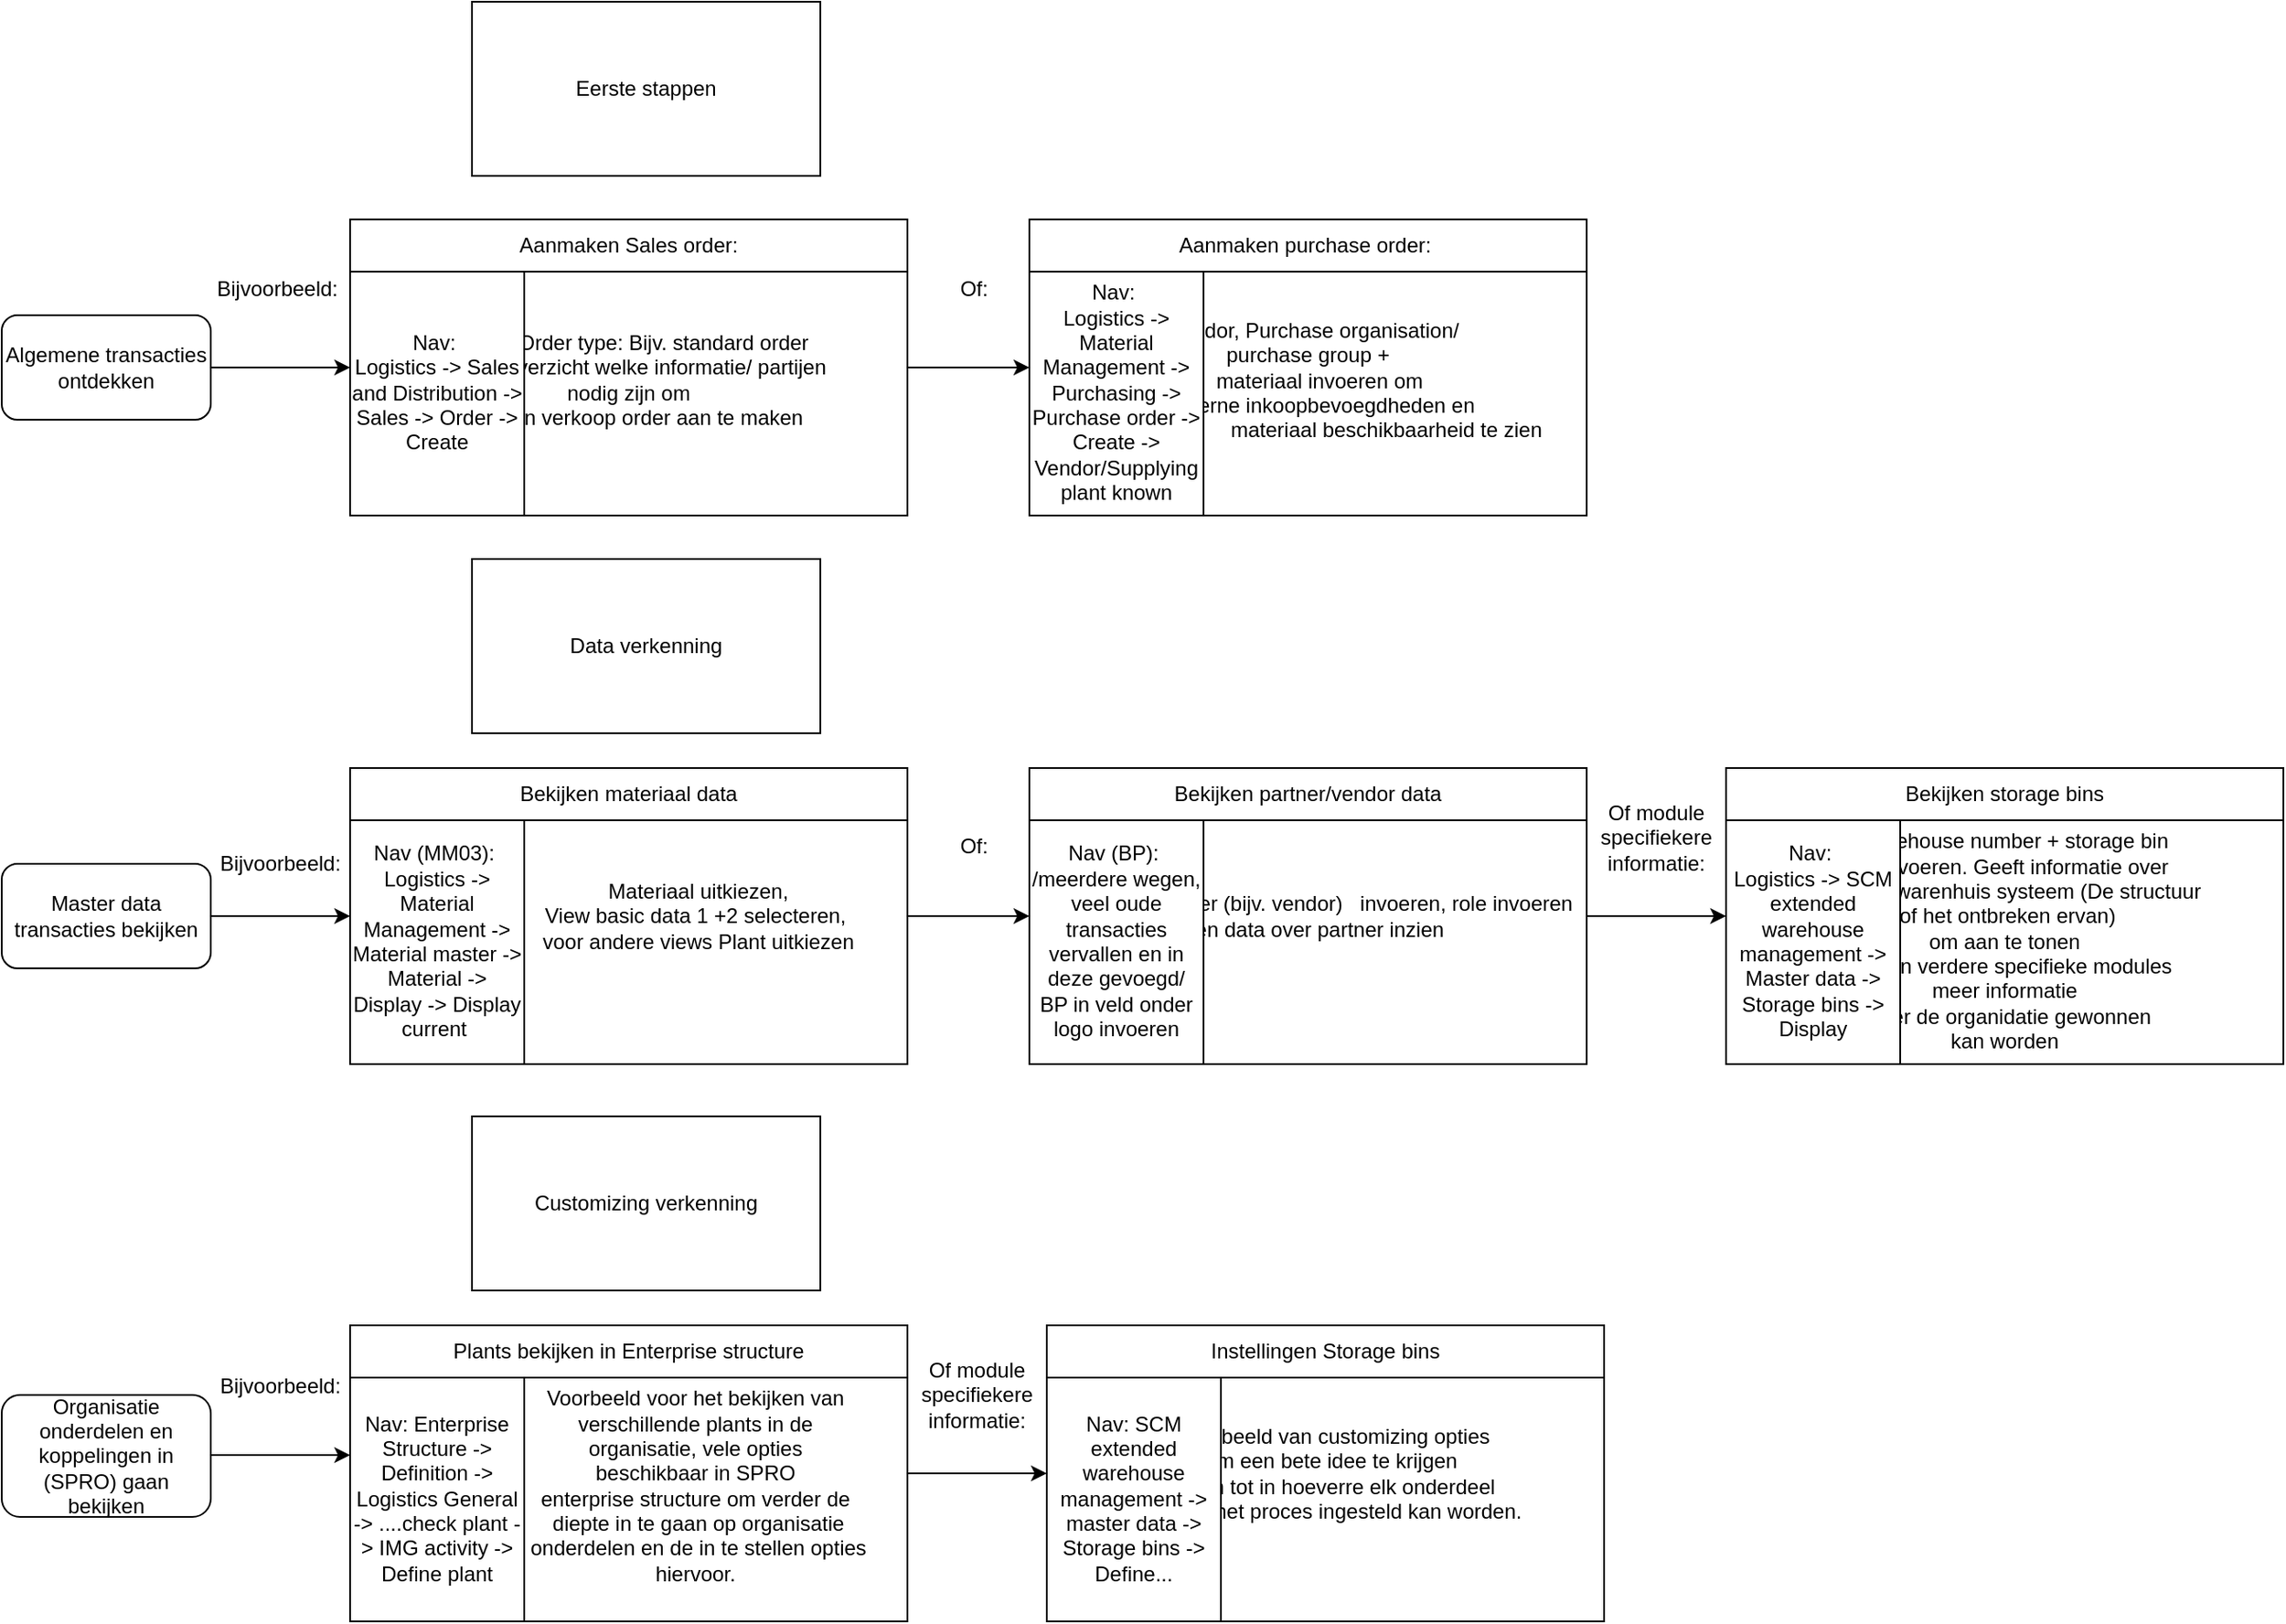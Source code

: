 <mxfile version="20.3.7" type="github">
  <diagram id="TjNn884HiWf8S_166x_2" name="Pagina-1">
    <mxGraphModel dx="1790" dy="888" grid="1" gridSize="10" guides="1" tooltips="1" connect="1" arrows="1" fold="1" page="1" pageScale="1" pageWidth="827" pageHeight="1169" math="0" shadow="0">
      <root>
        <mxCell id="0" />
        <mxCell id="1" parent="0" />
        <mxCell id="xKfvoQbatHfrXLr5aNLy-1" value="Eerste stappen" style="rounded=0;whiteSpace=wrap;html=1;" parent="1" vertex="1">
          <mxGeometry x="280" y="30" width="200" height="100" as="geometry" />
        </mxCell>
        <mxCell id="xKfvoQbatHfrXLr5aNLy-2" value="Algemene transacties ontdekken" style="rounded=1;whiteSpace=wrap;html=1;" parent="1" vertex="1">
          <mxGeometry x="10" y="210" width="120" height="60" as="geometry" />
        </mxCell>
        <mxCell id="xKfvoQbatHfrXLr5aNLy-3" value="Data verkenning" style="rounded=0;whiteSpace=wrap;html=1;" parent="1" vertex="1">
          <mxGeometry x="280" y="350" width="200" height="100" as="geometry" />
        </mxCell>
        <mxCell id="xKfvoQbatHfrXLr5aNLy-4" value="Customizing verkenning" style="rounded=0;whiteSpace=wrap;html=1;" parent="1" vertex="1">
          <mxGeometry x="280" y="670" width="200" height="100" as="geometry" />
        </mxCell>
        <mxCell id="xKfvoQbatHfrXLr5aNLy-6" value="Master data transacties bekijken" style="rounded=1;whiteSpace=wrap;html=1;" parent="1" vertex="1">
          <mxGeometry x="10" y="525" width="120" height="60" as="geometry" />
        </mxCell>
        <mxCell id="xKfvoQbatHfrXLr5aNLy-7" value="Organisatie onderdelen en koppelingen in (SPRO) gaan bekijken" style="rounded=1;whiteSpace=wrap;html=1;" parent="1" vertex="1">
          <mxGeometry x="10" y="830" width="120" height="70" as="geometry" />
        </mxCell>
        <mxCell id="xKfvoQbatHfrXLr5aNLy-12" value="" style="group" parent="1" vertex="1" connectable="0">
          <mxGeometry x="210" y="155" width="320" height="170" as="geometry" />
        </mxCell>
        <mxCell id="xKfvoQbatHfrXLr5aNLy-9" value="&lt;br&gt;&lt;span style=&quot;white-space: pre;&quot;&gt; &lt;/span&gt;&lt;span style=&quot;white-space: pre;&quot;&gt; &lt;/span&gt;&lt;span style=&quot;white-space: pre;&quot;&gt; &lt;span style=&quot;white-space: pre;&quot;&gt; &lt;span style=&quot;white-space: pre;&quot;&gt;	&lt;/span&gt;&lt;span style=&quot;white-space: pre;&quot;&gt;	&lt;/span&gt;      &lt;/span&gt;&lt;/span&gt;Order type: Bijv. standard order&lt;br&gt;&lt;span style=&quot;white-space: pre;&quot;&gt; &lt;/span&gt;&lt;span style=&quot;white-space: pre;&quot;&gt; &lt;/span&gt;&lt;span style=&quot;white-space: pre;&quot;&gt; &lt;span style=&quot;white-space: pre;&quot;&gt; &lt;span style=&quot;white-space: pre;&quot;&gt;	&lt;/span&gt;&lt;span style=&quot;white-space: pre;&quot;&gt;	&lt;/span&gt;&lt;span style=&quot;white-space: pre;&quot;&gt;	&lt;/span&gt;     &lt;/span&gt;&lt;/span&gt;Overzicht welke informatie/ partijen&lt;br&gt;nodig zijn om&lt;br&gt;&amp;nbsp;&lt;span style=&quot;white-space: pre;&quot;&gt; &lt;/span&gt;&lt;span style=&quot;white-space: pre;&quot;&gt; &lt;span style=&quot;white-space: pre;&quot;&gt;	&lt;/span&gt;&lt;span style=&quot;white-space: pre;&quot;&gt;	&lt;/span&gt;&lt;span style=&quot;white-space: pre;&quot;&gt;	&lt;/span&gt;&lt;/span&gt;&lt;span style=&quot;white-space: pre;&quot;&gt; &lt;span style=&quot;white-space: pre;&quot;&gt; &lt;/span&gt;&lt;/span&gt;een verkoop order aan te maken" style="rounded=0;whiteSpace=wrap;html=1;" parent="xKfvoQbatHfrXLr5aNLy-12" vertex="1">
          <mxGeometry width="320" height="170" as="geometry" />
        </mxCell>
        <mxCell id="xKfvoQbatHfrXLr5aNLy-10" value="&lt;br&gt;&lt;br&gt;Nav:&amp;nbsp;&lt;br&gt;Logistics -&amp;gt; Sales and Distribution -&amp;gt; Sales -&amp;gt; Order -&amp;gt; Create" style="rounded=0;whiteSpace=wrap;html=1;" parent="xKfvoQbatHfrXLr5aNLy-12" vertex="1">
          <mxGeometry width="100" height="170" as="geometry" />
        </mxCell>
        <mxCell id="xKfvoQbatHfrXLr5aNLy-11" value="Aanmaken Sales order:" style="rounded=0;whiteSpace=wrap;html=1;" parent="xKfvoQbatHfrXLr5aNLy-12" vertex="1">
          <mxGeometry width="320" height="30" as="geometry" />
        </mxCell>
        <mxCell id="xKfvoQbatHfrXLr5aNLy-13" value="Bijvoorbeeld:&amp;nbsp;" style="text;html=1;strokeColor=none;fillColor=none;align=center;verticalAlign=middle;whiteSpace=wrap;rounded=0;" parent="1" vertex="1">
          <mxGeometry x="140" y="180" width="60" height="30" as="geometry" />
        </mxCell>
        <mxCell id="xKfvoQbatHfrXLr5aNLy-14" value="" style="endArrow=classic;html=1;rounded=0;exitX=1;exitY=0.5;exitDx=0;exitDy=0;entryX=0;entryY=0.5;entryDx=0;entryDy=0;" parent="1" source="xKfvoQbatHfrXLr5aNLy-2" target="xKfvoQbatHfrXLr5aNLy-10" edge="1">
          <mxGeometry width="50" height="50" relative="1" as="geometry">
            <mxPoint x="130" y="320" as="sourcePoint" />
            <mxPoint x="180" y="270" as="targetPoint" />
          </mxGeometry>
        </mxCell>
        <mxCell id="xKfvoQbatHfrXLr5aNLy-15" value="" style="group" parent="1" vertex="1" connectable="0">
          <mxGeometry x="600" y="155" width="320" height="170" as="geometry" />
        </mxCell>
        <mxCell id="xKfvoQbatHfrXLr5aNLy-16" value="&lt;br&gt;&lt;span style=&quot;white-space: pre;&quot;&gt; &lt;/span&gt;&lt;span style=&quot;white-space: pre;&quot;&gt; &lt;/span&gt;&lt;span style=&quot;white-space: pre;&quot;&gt; &lt;span style=&quot;white-space: pre;&quot;&gt; &lt;span style=&quot;white-space: pre;&quot;&gt;	&lt;/span&gt;&lt;span style=&quot;white-space: pre;&quot;&gt;	&lt;/span&gt;&lt;span style=&quot;white-space: pre;&quot;&gt;	&lt;/span&gt;&lt;/span&gt;V&lt;/span&gt;endor, Purchase organisation/ &lt;span style=&quot;white-space: pre;&quot;&gt; &lt;/span&gt;&lt;span style=&quot;white-space: pre;&quot;&gt; &lt;/span&gt;&lt;span style=&quot;white-space: pre;&quot;&gt; &lt;span style=&quot;white-space: pre;&quot;&gt; &lt;br/&gt;&lt;/span&gt;&lt;/span&gt;purchase group + &lt;br&gt;&lt;span style=&quot;white-space: pre;&quot;&gt; &lt;/span&gt;&lt;span style=&quot;white-space: pre;&quot;&gt; &lt;/span&gt;&lt;span style=&quot;white-space: pre;&quot;&gt; &lt;span style=&quot;white-space: pre;&quot;&gt;	&lt;/span&gt;&lt;/span&gt;materiaal invoeren om&lt;br&gt;&lt;span style=&quot;white-space: pre;&quot;&gt; &lt;/span&gt;&lt;span style=&quot;white-space: pre;&quot;&gt; &lt;span style=&quot;white-space: pre;&quot;&gt;	&lt;/span&gt;&lt;span style=&quot;white-space: pre;&quot;&gt;	&lt;/span&gt;&lt;span style=&quot;white-space: pre;&quot;&gt;	&lt;/span&gt;&lt;/span&gt;&lt;span style=&quot;white-space: pre;&quot;&gt; &lt;/span&gt;interne inkoopbevoegdheden en &lt;br&gt;&lt;blockquote style=&quot;margin: 0 0 0 40px; border: none; padding: 0px;&quot;&gt;&lt;blockquote style=&quot;margin: 0 0 0 40px; border: none; padding: 0px;&quot;&gt;&lt;span style=&quot;white-space: pre;&quot;&gt; &lt;/span&gt;&lt;span style=&quot;white-space: pre;&quot;&gt; &lt;/span&gt;&lt;span style=&quot;white-space: pre;&quot;&gt; &lt;/span&gt;materiaal beschikbaarheid te zien&lt;/blockquote&gt;&lt;/blockquote&gt;" style="rounded=0;whiteSpace=wrap;html=1;" parent="xKfvoQbatHfrXLr5aNLy-15" vertex="1">
          <mxGeometry width="320" height="170" as="geometry" />
        </mxCell>
        <mxCell id="xKfvoQbatHfrXLr5aNLy-17" value="&lt;br&gt;&lt;br&gt;Nav:&amp;nbsp;&lt;br&gt;Logistics -&amp;gt; Material Management -&amp;gt; Purchasing -&amp;gt; Purchase order -&amp;gt; Create -&amp;gt; Vendor/Supplying plant known" style="rounded=0;whiteSpace=wrap;html=1;" parent="xKfvoQbatHfrXLr5aNLy-15" vertex="1">
          <mxGeometry width="100" height="170" as="geometry" />
        </mxCell>
        <mxCell id="xKfvoQbatHfrXLr5aNLy-18" value="Aanmaken purchase order:&amp;nbsp;" style="rounded=0;whiteSpace=wrap;html=1;" parent="xKfvoQbatHfrXLr5aNLy-15" vertex="1">
          <mxGeometry width="320" height="30" as="geometry" />
        </mxCell>
        <mxCell id="xKfvoQbatHfrXLr5aNLy-19" value="Of:&amp;nbsp;" style="text;html=1;strokeColor=none;fillColor=none;align=center;verticalAlign=middle;whiteSpace=wrap;rounded=0;" parent="1" vertex="1">
          <mxGeometry x="540" y="180" width="60" height="30" as="geometry" />
        </mxCell>
        <mxCell id="xKfvoQbatHfrXLr5aNLy-20" value="" style="endArrow=classic;html=1;rounded=0;entryX=0;entryY=0.5;entryDx=0;entryDy=0;" parent="1" target="xKfvoQbatHfrXLr5aNLy-17" edge="1">
          <mxGeometry width="50" height="50" relative="1" as="geometry">
            <mxPoint x="530" y="240" as="sourcePoint" />
            <mxPoint x="600" y="230" as="targetPoint" />
          </mxGeometry>
        </mxCell>
        <mxCell id="xKfvoQbatHfrXLr5aNLy-21" value="" style="group" parent="1" vertex="1" connectable="0">
          <mxGeometry x="210" y="470" width="320" height="170" as="geometry" />
        </mxCell>
        <mxCell id="xKfvoQbatHfrXLr5aNLy-22" value="&lt;blockquote style=&quot;margin: 0 0 0 40px; border: none; padding: 0px;&quot;&gt;&lt;blockquote style=&quot;margin: 0 0 0 40px; border: none; padding: 0px;&quot;&gt;Materiaal uitkiezen,&lt;/blockquote&gt;&lt;blockquote style=&quot;margin: 0 0 0 40px; border: none; padding: 0px;&quot;&gt;View basic data 1 +2 selecteren,&amp;nbsp;&lt;/blockquote&gt;&lt;blockquote style=&quot;margin: 0 0 0 40px; border: none; padding: 0px;&quot;&gt;voor&amp;nbsp;&lt;span style=&quot;background-color: initial;&quot;&gt;andere views Plant uitkiezen&lt;/span&gt;&lt;/blockquote&gt;&lt;/blockquote&gt;" style="rounded=0;whiteSpace=wrap;html=1;" parent="xKfvoQbatHfrXLr5aNLy-21" vertex="1">
          <mxGeometry width="320" height="170" as="geometry" />
        </mxCell>
        <mxCell id="xKfvoQbatHfrXLr5aNLy-23" value="&lt;br&gt;&lt;br&gt;Nav (MM03):&amp;nbsp;&lt;br&gt;Logistics -&amp;gt; Material Management -&amp;gt; Material master -&amp;gt; Material -&amp;gt; Display -&amp;gt; Display current&amp;nbsp;" style="rounded=0;whiteSpace=wrap;html=1;" parent="xKfvoQbatHfrXLr5aNLy-21" vertex="1">
          <mxGeometry width="100" height="170" as="geometry" />
        </mxCell>
        <mxCell id="xKfvoQbatHfrXLr5aNLy-24" value="Bekijken materiaal data" style="rounded=0;whiteSpace=wrap;html=1;" parent="xKfvoQbatHfrXLr5aNLy-21" vertex="1">
          <mxGeometry width="320" height="30" as="geometry" />
        </mxCell>
        <mxCell id="xKfvoQbatHfrXLr5aNLy-25" value="Bijvoorbeeld:" style="text;html=1;strokeColor=none;fillColor=none;align=center;verticalAlign=middle;whiteSpace=wrap;rounded=0;" parent="1" vertex="1">
          <mxGeometry x="140" y="510" width="60" height="30" as="geometry" />
        </mxCell>
        <mxCell id="xKfvoQbatHfrXLr5aNLy-26" value="" style="endArrow=classic;html=1;rounded=0;exitX=1;exitY=0.5;exitDx=0;exitDy=0;entryX=0;entryY=0.5;entryDx=0;entryDy=0;" parent="1" source="xKfvoQbatHfrXLr5aNLy-6" target="xKfvoQbatHfrXLr5aNLy-23" edge="1">
          <mxGeometry width="50" height="50" relative="1" as="geometry">
            <mxPoint x="140" y="590" as="sourcePoint" />
            <mxPoint x="190" y="540" as="targetPoint" />
          </mxGeometry>
        </mxCell>
        <mxCell id="xKfvoQbatHfrXLr5aNLy-27" value="" style="group" parent="1" vertex="1" connectable="0">
          <mxGeometry x="600" y="470" width="320" height="170" as="geometry" />
        </mxCell>
        <mxCell id="xKfvoQbatHfrXLr5aNLy-28" value="&lt;span style=&quot;white-space: pre;&quot;&gt;	&lt;/span&gt;&lt;span style=&quot;white-space: pre;&quot;&gt;	&lt;/span&gt;&lt;span style=&quot;white-space: pre;&quot;&gt;	&lt;/span&gt;Business partner (bijv. vendor) &lt;span style=&quot;white-space: pre;&quot;&gt;	&lt;/span&gt;&lt;span style=&quot;white-space: pre;&quot;&gt;	&lt;/span&gt;invoeren, role invoeren&lt;br&gt;&amp;nbsp;&lt;span style=&quot;white-space: pre;&quot;&gt;	&lt;/span&gt;&lt;span style=&quot;white-space: pre;&quot;&gt;	&lt;/span&gt;&lt;span style=&quot;white-space: pre;&quot;&gt;	&lt;/span&gt;en data over partner inzien" style="rounded=0;whiteSpace=wrap;html=1;" parent="xKfvoQbatHfrXLr5aNLy-27" vertex="1">
          <mxGeometry width="320" height="170" as="geometry" />
        </mxCell>
        <mxCell id="xKfvoQbatHfrXLr5aNLy-29" value="&lt;br&gt;&lt;br&gt;Nav (BP):&amp;nbsp;&lt;br&gt;/meerdere wegen, veel oude transacties vervallen en in deze gevoegd/&lt;br&gt;BP in veld onder logo invoeren" style="rounded=0;whiteSpace=wrap;html=1;" parent="xKfvoQbatHfrXLr5aNLy-27" vertex="1">
          <mxGeometry width="100" height="170" as="geometry" />
        </mxCell>
        <mxCell id="xKfvoQbatHfrXLr5aNLy-30" value="Bekijken partner/vendor data" style="rounded=0;whiteSpace=wrap;html=1;" parent="xKfvoQbatHfrXLr5aNLy-27" vertex="1">
          <mxGeometry width="320" height="30" as="geometry" />
        </mxCell>
        <mxCell id="xKfvoQbatHfrXLr5aNLy-31" value="" style="group" parent="1" vertex="1" connectable="0">
          <mxGeometry x="1000" y="470" width="320" height="170" as="geometry" />
        </mxCell>
        <mxCell id="xKfvoQbatHfrXLr5aNLy-32" value="&lt;span style=&quot;white-space: pre;&quot;&gt;	&lt;/span&gt;&lt;span style=&quot;white-space: pre;&quot;&gt;	&lt;/span&gt;&lt;span style=&quot;white-space: pre;&quot;&gt;	&lt;/span&gt;&lt;br&gt;&lt;br&gt;&lt;span style=&quot;white-space: pre;&quot;&gt;	&lt;/span&gt;&lt;span style=&quot;white-space: pre;&quot;&gt;	&lt;/span&gt;&lt;span style=&quot;white-space: pre;&quot;&gt;	&lt;/span&gt;Warehouse number + storage bin &lt;br&gt;&lt;span style=&quot;white-space: pre;&quot;&gt;	&lt;/span&gt;&lt;span style=&quot;white-space: pre;&quot;&gt;	&lt;/span&gt;&amp;nbsp; &amp;nbsp; &amp;nbsp;invoeren. Geeft informatie over &lt;br&gt;&lt;span style=&quot;white-space: pre;&quot;&gt;	&lt;/span&gt;&lt;span style=&quot;white-space: pre;&quot;&gt;	&lt;span style=&quot;white-space: pre;&quot;&gt;	&lt;/span&gt; &lt;/span&gt;&amp;nbsp; &amp;nbsp; &amp;nbsp;het warenhuis systeem (De structuur &lt;br&gt;&lt;span style=&quot;white-space: pre;&quot;&gt;	&lt;/span&gt;of het ontbreken ervan)&lt;br&gt;om aan te tonen&lt;br&gt;&lt;span style=&quot;white-space: pre;&quot;&gt;	&lt;/span&gt;&lt;span style=&quot;white-space: pre;&quot;&gt;	&lt;/span&gt;&lt;span style=&quot;white-space: pre;&quot;&gt;	&lt;/span&gt;hoe in verdere specifieke modules&lt;br&gt;meer informatie&lt;br&gt;&lt;span style=&quot;white-space: pre;&quot;&gt;	&lt;/span&gt;&lt;span style=&quot;white-space: pre;&quot;&gt;	&lt;/span&gt;over de organidatie gewonnen&lt;br&gt;kan worden" style="rounded=0;whiteSpace=wrap;html=1;" parent="xKfvoQbatHfrXLr5aNLy-31" vertex="1">
          <mxGeometry width="320" height="170" as="geometry" />
        </mxCell>
        <mxCell id="xKfvoQbatHfrXLr5aNLy-33" value="&lt;br&gt;&lt;br&gt;Nav:&amp;nbsp;&lt;br&gt;Logistics -&amp;gt; SCM extended warehouse management -&amp;gt; Master data -&amp;gt; Storage bins -&amp;gt; Display" style="rounded=0;whiteSpace=wrap;html=1;" parent="xKfvoQbatHfrXLr5aNLy-31" vertex="1">
          <mxGeometry width="100" height="170" as="geometry" />
        </mxCell>
        <mxCell id="xKfvoQbatHfrXLr5aNLy-34" value="Bekijken storage bins" style="rounded=0;whiteSpace=wrap;html=1;" parent="xKfvoQbatHfrXLr5aNLy-31" vertex="1">
          <mxGeometry width="320" height="30" as="geometry" />
        </mxCell>
        <mxCell id="xKfvoQbatHfrXLr5aNLy-35" value="Of:&amp;nbsp;" style="text;html=1;strokeColor=none;fillColor=none;align=center;verticalAlign=middle;whiteSpace=wrap;rounded=0;" parent="1" vertex="1">
          <mxGeometry x="540" y="500" width="60" height="30" as="geometry" />
        </mxCell>
        <mxCell id="xKfvoQbatHfrXLr5aNLy-36" value="" style="endArrow=classic;html=1;rounded=0;exitX=1;exitY=0.5;exitDx=0;exitDy=0;entryX=0;entryY=0.5;entryDx=0;entryDy=0;" parent="1" source="xKfvoQbatHfrXLr5aNLy-22" target="xKfvoQbatHfrXLr5aNLy-29" edge="1">
          <mxGeometry width="50" height="50" relative="1" as="geometry">
            <mxPoint x="590" y="750" as="sourcePoint" />
            <mxPoint x="640" y="700" as="targetPoint" />
          </mxGeometry>
        </mxCell>
        <mxCell id="xKfvoQbatHfrXLr5aNLy-37" value="Of module specifiekere informatie:" style="text;html=1;strokeColor=none;fillColor=none;align=center;verticalAlign=middle;whiteSpace=wrap;rounded=0;" parent="1" vertex="1">
          <mxGeometry x="930" y="495" width="60" height="30" as="geometry" />
        </mxCell>
        <mxCell id="xKfvoQbatHfrXLr5aNLy-38" value="" style="endArrow=classic;html=1;rounded=0;exitX=1;exitY=0.5;exitDx=0;exitDy=0;entryX=0;entryY=0.5;entryDx=0;entryDy=0;" parent="1" source="xKfvoQbatHfrXLr5aNLy-28" target="xKfvoQbatHfrXLr5aNLy-33" edge="1">
          <mxGeometry width="50" height="50" relative="1" as="geometry">
            <mxPoint x="920" y="720" as="sourcePoint" />
            <mxPoint x="970" y="670" as="targetPoint" />
          </mxGeometry>
        </mxCell>
        <mxCell id="DAWMOXjK-Gb3CWLf0RTG-1" value="" style="group" vertex="1" connectable="0" parent="1">
          <mxGeometry x="210" y="790" width="320" height="170" as="geometry" />
        </mxCell>
        <mxCell id="DAWMOXjK-Gb3CWLf0RTG-2" value="&lt;blockquote style=&quot;margin: 0 0 0 40px; border: none; padding: 0px;&quot;&gt;&lt;blockquote style=&quot;margin: 0 0 0 40px; border: none; padding: 0px;&quot;&gt;&lt;br&gt;&lt;/blockquote&gt;&lt;blockquote style=&quot;margin: 0 0 0 40px; border: none; padding: 0px;&quot;&gt;Voorbeeld voor het bekijken van&amp;nbsp;&lt;/blockquote&gt;&lt;blockquote style=&quot;margin: 0 0 0 40px; border: none; padding: 0px;&quot;&gt;verschillende plants in de&amp;nbsp;&lt;/blockquote&gt;&lt;blockquote style=&quot;margin: 0 0 0 40px; border: none; padding: 0px;&quot;&gt;organisatie,&amp;nbsp;&lt;span style=&quot;background-color: initial;&quot;&gt;vele opties&amp;nbsp;&lt;/span&gt;&lt;/blockquote&gt;&lt;blockquote style=&quot;margin: 0 0 0 40px; border: none; padding: 0px;&quot;&gt;&lt;span style=&quot;background-color: initial;&quot;&gt;beschikbaar in SPRO&amp;nbsp;&lt;/span&gt;&lt;/blockquote&gt;&lt;blockquote style=&quot;margin: 0 0 0 40px; border: none; padding: 0px;&quot;&gt;enterprise structure om verder de&amp;nbsp;&lt;/blockquote&gt;&lt;blockquote style=&quot;margin: 0 0 0 40px; border: none; padding: 0px;&quot;&gt;diepte in te gaan op organisatie&lt;/blockquote&gt;&lt;blockquote style=&quot;margin: 0 0 0 40px; border: none; padding: 0px;&quot;&gt;onderdelen en de in te stellen opties&lt;/blockquote&gt;&lt;blockquote style=&quot;margin: 0 0 0 40px; border: none; padding: 0px;&quot;&gt;hiervoor.&amp;nbsp;&lt;/blockquote&gt;&lt;/blockquote&gt;" style="rounded=0;whiteSpace=wrap;html=1;" vertex="1" parent="DAWMOXjK-Gb3CWLf0RTG-1">
          <mxGeometry width="320" height="170" as="geometry" />
        </mxCell>
        <mxCell id="DAWMOXjK-Gb3CWLf0RTG-3" value="&lt;br&gt;&lt;br&gt;Nav: Enterprise Structure -&amp;gt; Definition -&amp;gt; Logistics General -&amp;gt; ....check plant -&amp;gt; IMG activity -&amp;gt; Define plant" style="rounded=0;whiteSpace=wrap;html=1;" vertex="1" parent="DAWMOXjK-Gb3CWLf0RTG-1">
          <mxGeometry width="100" height="170" as="geometry" />
        </mxCell>
        <mxCell id="DAWMOXjK-Gb3CWLf0RTG-4" value="Plants bekijken in Enterprise structure" style="rounded=0;whiteSpace=wrap;html=1;" vertex="1" parent="DAWMOXjK-Gb3CWLf0RTG-1">
          <mxGeometry width="320" height="30" as="geometry" />
        </mxCell>
        <mxCell id="DAWMOXjK-Gb3CWLf0RTG-6" value="Bijvoorbeeld:" style="text;html=1;strokeColor=none;fillColor=none;align=center;verticalAlign=middle;whiteSpace=wrap;rounded=0;" vertex="1" parent="1">
          <mxGeometry x="140" y="810" width="60" height="30" as="geometry" />
        </mxCell>
        <mxCell id="DAWMOXjK-Gb3CWLf0RTG-7" value="" style="endArrow=classic;html=1;rounded=0;exitX=1;exitY=0.5;exitDx=0;exitDy=0;entryX=0;entryY=0.5;entryDx=0;entryDy=0;" edge="1" parent="1">
          <mxGeometry width="50" height="50" relative="1" as="geometry">
            <mxPoint x="130" y="864.5" as="sourcePoint" />
            <mxPoint x="210" y="864.5" as="targetPoint" />
          </mxGeometry>
        </mxCell>
        <mxCell id="DAWMOXjK-Gb3CWLf0RTG-8" value="" style="group" vertex="1" connectable="0" parent="1">
          <mxGeometry x="610" y="790" width="320" height="170" as="geometry" />
        </mxCell>
        <mxCell id="DAWMOXjK-Gb3CWLf0RTG-9" value="&lt;span style=&quot;white-space: pre;&quot;&gt;	&lt;/span&gt;&lt;span style=&quot;white-space: pre;&quot;&gt;	&lt;/span&gt;&lt;span style=&quot;white-space: pre;&quot;&gt;	&lt;/span&gt;Voorbeeld van customizing opties &lt;br&gt;&lt;span style=&quot;white-space: pre;&quot;&gt;	&lt;/span&gt;&lt;span style=&quot;white-space: pre;&quot;&gt;	&lt;/span&gt;om een bete idee te krijgen &lt;br&gt;&amp;nbsp; &amp;nbsp;&lt;span style=&quot;white-space: pre;&quot;&gt;	&lt;/span&gt;&lt;span style=&quot;white-space: pre;&quot;&gt;	&lt;/span&gt;&lt;span style=&quot;white-space: pre;&quot;&gt;	&lt;/span&gt;van tot in hoeverre elk onderdeel&lt;br&gt;&lt;span style=&quot;white-space: pre;&quot;&gt;	&lt;/span&gt;&lt;span style=&quot;white-space: pre;&quot;&gt;	&lt;/span&gt;&lt;span style=&quot;white-space: pre;&quot;&gt;	&lt;/span&gt;&amp;nbsp; &amp;nbsp; &amp;nbsp;van het proces ingesteld kan worden." style="rounded=0;whiteSpace=wrap;html=1;" vertex="1" parent="DAWMOXjK-Gb3CWLf0RTG-8">
          <mxGeometry width="320" height="170" as="geometry" />
        </mxCell>
        <mxCell id="DAWMOXjK-Gb3CWLf0RTG-10" value="&lt;br&gt;&lt;br&gt;Nav: SCM extended warehouse management -&amp;gt; master data -&amp;gt; Storage bins -&amp;gt; Define..." style="rounded=0;whiteSpace=wrap;html=1;" vertex="1" parent="DAWMOXjK-Gb3CWLf0RTG-8">
          <mxGeometry width="100" height="170" as="geometry" />
        </mxCell>
        <mxCell id="DAWMOXjK-Gb3CWLf0RTG-11" value="Instellingen Storage bins" style="rounded=0;whiteSpace=wrap;html=1;" vertex="1" parent="DAWMOXjK-Gb3CWLf0RTG-8">
          <mxGeometry width="320" height="30" as="geometry" />
        </mxCell>
        <mxCell id="DAWMOXjK-Gb3CWLf0RTG-12" value="Of module specifiekere informatie:" style="text;html=1;strokeColor=none;fillColor=none;align=center;verticalAlign=middle;whiteSpace=wrap;rounded=0;" vertex="1" parent="1">
          <mxGeometry x="540" y="815" width="60" height="30" as="geometry" />
        </mxCell>
        <mxCell id="DAWMOXjK-Gb3CWLf0RTG-13" value="" style="endArrow=classic;html=1;rounded=0;exitX=1;exitY=0.5;exitDx=0;exitDy=0;entryX=0;entryY=0.5;entryDx=0;entryDy=0;" edge="1" parent="1" target="DAWMOXjK-Gb3CWLf0RTG-10">
          <mxGeometry width="50" height="50" relative="1" as="geometry">
            <mxPoint x="530" y="875" as="sourcePoint" />
            <mxPoint x="580" y="990" as="targetPoint" />
          </mxGeometry>
        </mxCell>
      </root>
    </mxGraphModel>
  </diagram>
</mxfile>

